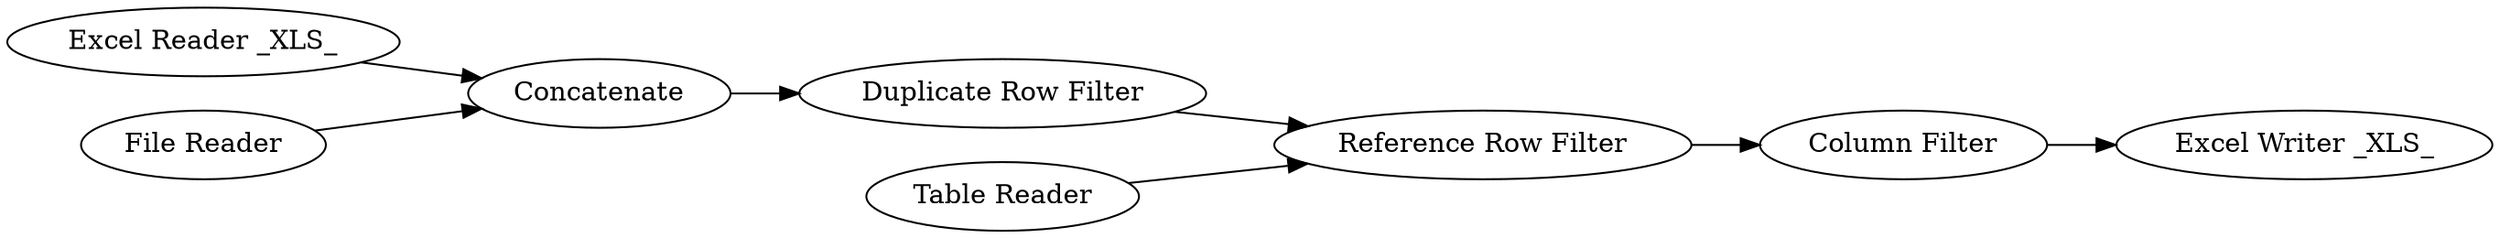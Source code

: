 digraph {
	19 -> 14
	15 -> 16
	21 -> 16
	20 -> 14
	14 -> 15
	17 -> 18
	16 -> 17
	16 [label="Reference Row Filter"]
	20 [label="File Reader"]
	18 [label="Excel Writer _XLS_"]
	21 [label="Table Reader"]
	15 [label="Duplicate Row Filter"]
	14 [label=Concatenate]
	17 [label="Column Filter"]
	19 [label="Excel Reader _XLS_"]
	rankdir=LR
}
